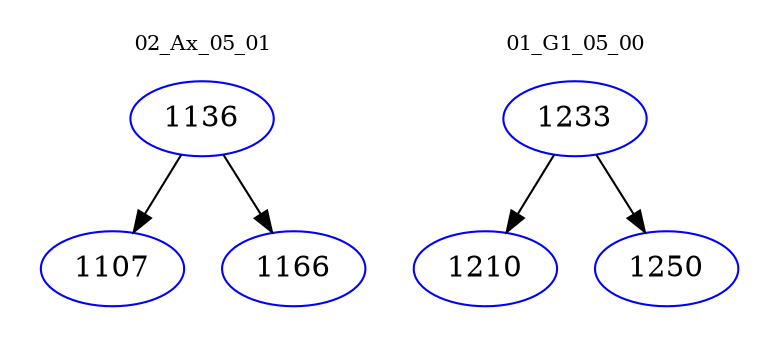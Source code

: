 digraph{
subgraph cluster_0 {
color = white
label = "02_Ax_05_01";
fontsize=10;
T0_1136 [label="1136", color="blue"]
T0_1136 -> T0_1107 [color="black"]
T0_1107 [label="1107", color="blue"]
T0_1136 -> T0_1166 [color="black"]
T0_1166 [label="1166", color="blue"]
}
subgraph cluster_1 {
color = white
label = "01_G1_05_00";
fontsize=10;
T1_1233 [label="1233", color="blue"]
T1_1233 -> T1_1210 [color="black"]
T1_1210 [label="1210", color="blue"]
T1_1233 -> T1_1250 [color="black"]
T1_1250 [label="1250", color="blue"]
}
}
